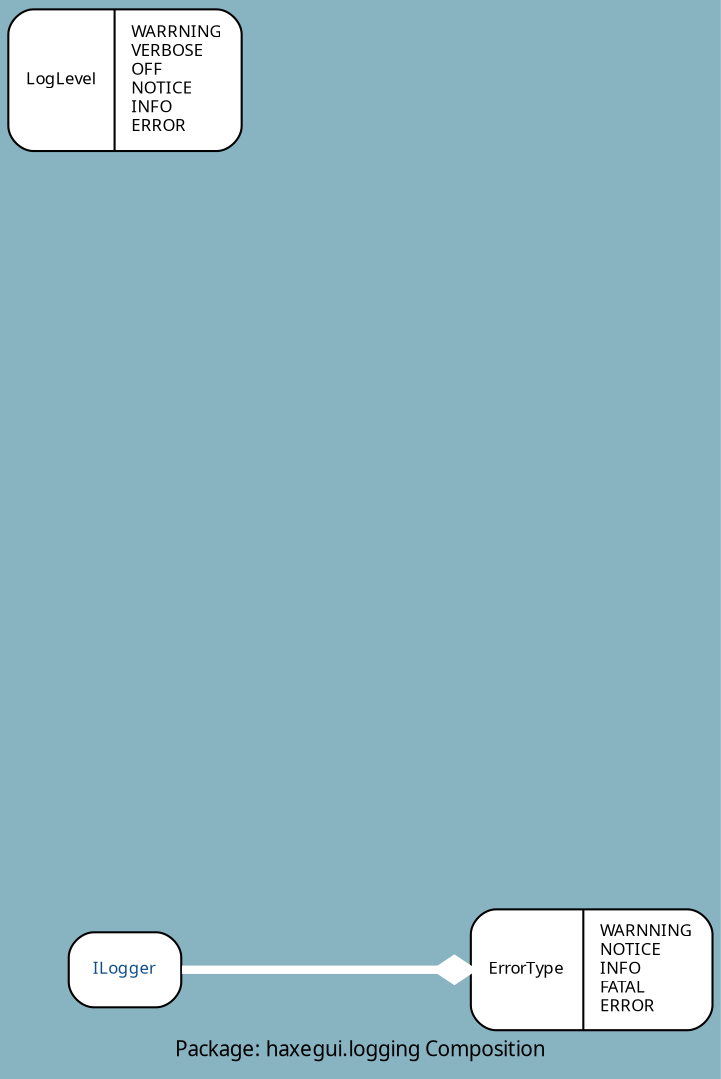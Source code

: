 digraph uml {
	graph [label="Package: haxegui.logging Composition", ratio=compress, rankdir=LR, size="24,12", fontname=Sans, fontsize=10, bgcolor="#88B3C1", fontcolor=black];
	node [label="\N", fontname=Sans, fontsize=8, shape=record, color=black, fontcolor=black];
	edge [fontname=Sans, fontsize=8, minlen=3, color=black, fontcolor=black];
	graph [lp="171,10",
		bb="0,0,342,511"];
	"haxegui.logging.ILogger" [label="{ILogger}", fontcolor="#104E8B", style="rounded,filled", fillcolor=white, URL="../types/haxegui/logging/ILogger.html", tooltip=ILogger, portPos=ILogger, pos="56,50", rects="29,32,83,68", width="0.75", height="0.50"];
	"haxegui.logging.ErrorType" [label="{ErrorType|WARNNING\lNOTICE\lINFO\lFATAL\lERROR\l}", style="rounded,filled", fillcolor=white, pos="283,50", rects="225,21,282,79 282,21,342,79", width="1.61", height="0.81"];
	"haxegui.logging.LogLevel" [label="{LogLevel|WARRNING\lVERBOSE\lOFF\lNOTICE\lINFO\lERROR\l}", style="rounded,filled", fillcolor=white, pos="56,477", rects="0,443,53,511 53,443,112,511", width="1.56", height="0.94"];
	"haxegui.logging.ILogger" -> "haxegui.logging.ErrorType" [color=white, style="setlinewidth(4)", arrowhead=diamond, arrowsize="1.25", pos="e,225,50 83,50 114,50 166,50 210,50"];
}
